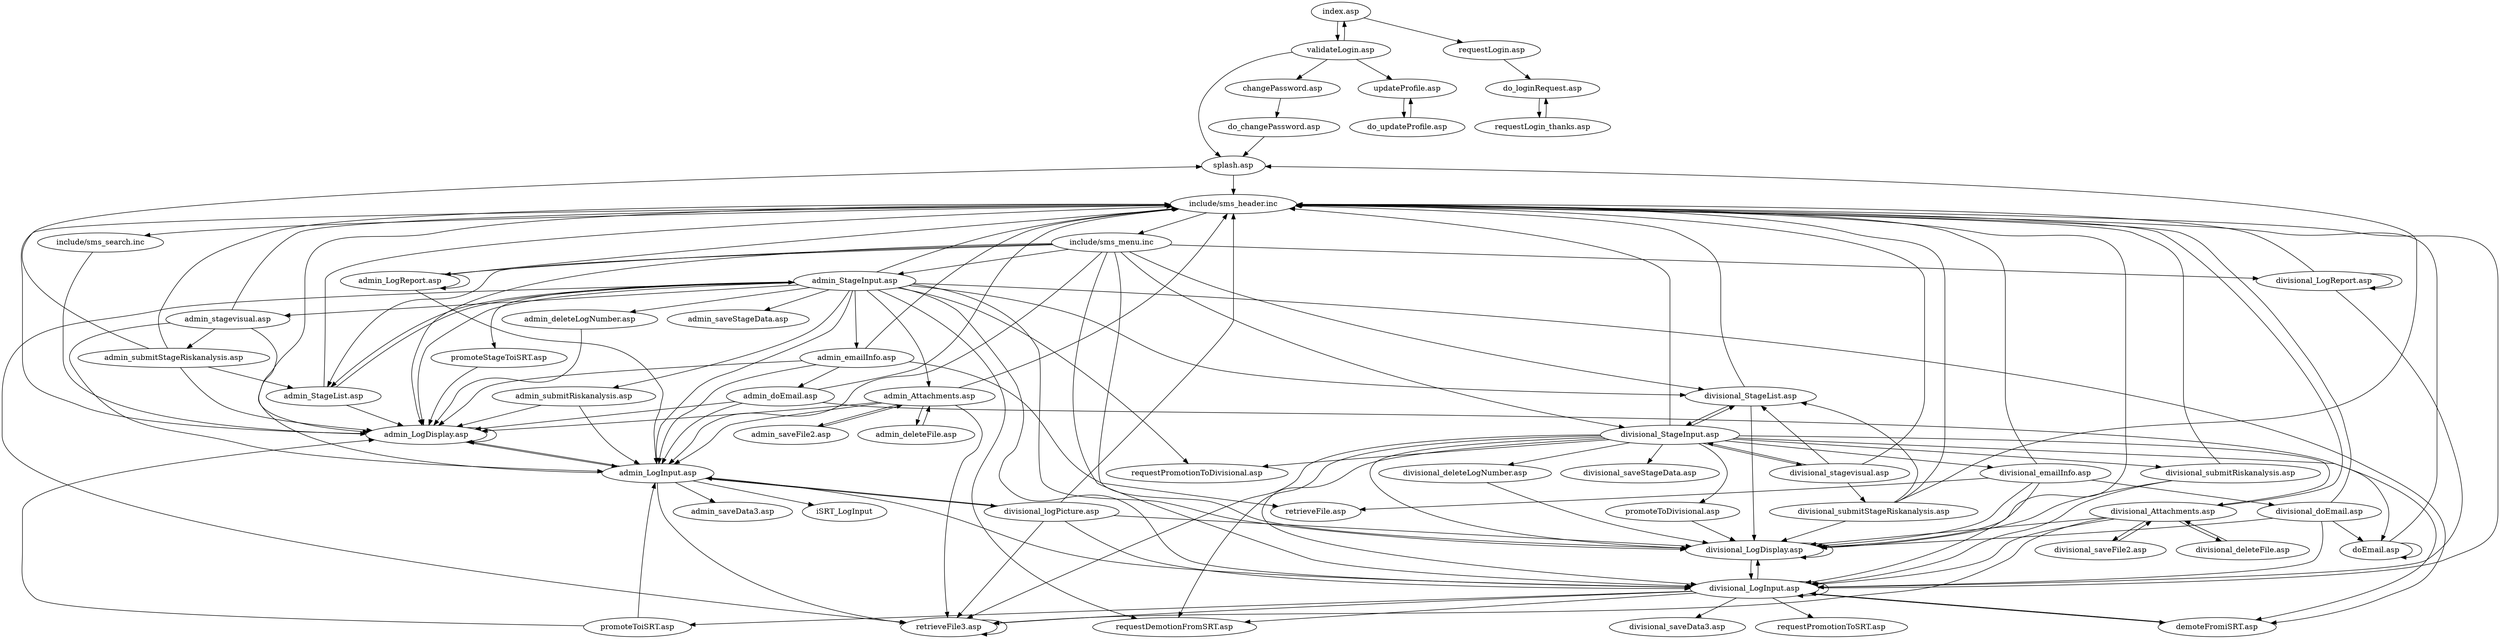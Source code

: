 // vim:set syn=dot foldmethod=marker:
digraph G {
    index [label="index.asp"];
    index -> validateLogin;
    index -> requestLogin;

    validateLogin [label="validateLogin.asp"];
    validateLogin -> updateProfile;
    validateLogin -> splash;
    validateLogin -> changePassword;
    validateLogin -> index;

    requestLogin [label="requestLogin.asp"];
    requestLogin -> do_loginRequest;

    do_loginRequest [label="do_loginRequest.asp"];
    do_loginRequest -> requestLogin_thanks;

    requestLogin_thanks [label="requestLogin_thanks.asp"];
    requestLogin_thanks -> do_loginRequest;

    updateProfile [label="updateProfile.asp"];
    updateProfile -> do_updateProfile;

    do_updateProfile [label="do_updateProfile.asp"];
    do_updateProfile -> updateProfile;

    changePassword [label="changePassword.asp"];
    changePassword -> do_changePassword;

    do_changePassword [label="do_changePassword.asp"];
    do_changePassword -> splash;

    splash [label="splash.asp"];
    splash -> inc_sms_header;

    inc_sms_header [label="include/sms_header.inc"];
    inc_sms_header -> inc_sms_menu;
    inc_sms_header -> inc_sms_search;

    inc_sms_menu [label="include/sms_menu.inc"];
    inc_sms_menu -> admin_LogDisplay;
    inc_sms_menu -> divisional_LogDisplay;
    inc_sms_menu -> admin_LogReport;
    inc_sms_menu -> divisional_LogReport;
    inc_sms_menu -> admin_LogInput;
    inc_sms_menu -> divisional_LogInput;
    inc_sms_menu -> admin_StageInput;
    inc_sms_menu -> admin_StageList;
    inc_sms_menu -> divisional_StageInput;
    inc_sms_menu -> divisional_StageList;

    inc_sms_search [label="include/sms_search.inc"];
    inc_sms_search -> admin_LogDisplay;

    admin_LogDisplay [label="admin_LogDisplay.asp"];
    admin_LogDisplay -> inc_sms_header;
    admin_LogDisplay -> admin_LogDisplay;
    admin_LogDisplay -> admin_LogInput;

    divisional_LogDisplay [label="divisional_LogDisplay.asp"];
    divisional_LogDisplay -> inc_sms_header;
    divisional_LogDisplay -> divisional_LogDisplay;
    divisional_LogDisplay -> divisional_LogInput;

    admin_LogReport [label="admin_LogReport.asp"];
    admin_LogReport -> inc_sms_header;
    admin_LogReport -> admin_LogReport;
    admin_LogReport -> admin_LogInput;

    divisional_LogReport [label="divisional_LogReport.asp"];
    divisional_LogReport -> inc_sms_header;
    divisional_LogReport -> divisional_LogReport;
    divisional_LogReport -> divisional_LogInput;

    admin_LogInput [label="admin_LogInput.asp"];
    admin_LogInput -> inc_sms_header;
    admin_LogInput -> admin_LogDisplay;
    admin_LogInput -> admin_saveData3;
    admin_LogInput -> divisional_LogInput;
    admin_LogInput -> iSRT_LogInput; // hmmmm
    admin_LogInput -> retrieveFile3;
    admin_LogInput -> divisional_logPicture;

    divisional_LogInput [label="divisional_LogInput.asp"];
    divisional_LogInput -> inc_sms_header;
    divisional_LogInput -> divisional_saveData3;
    divisional_LogInput -> divisional_LogDisplay;
    divisional_LogInput -> divisional_LogInput;
    divisional_LogInput -> retrieveFile3;
    divisional_LogInput -> requestPromotionToSRT;
    divisional_LogInput -> requestDemotionFromSRT;
    divisional_LogInput -> promoteToiSRT;
    divisional_LogInput -> demoteFromiSRT;

    admin_StageInput [label="admin_StageInput.asp"];
    admin_StageInput -> inc_sms_header;
    admin_StageInput -> admin_saveStageData;
    admin_StageInput -> admin_LogDisplay;
    admin_StageInput -> divisional_LogInput;
    admin_StageInput -> retrieveFile3;
    admin_StageInput -> admin_StageList;
    admin_StageInput -> requestPromotionToDivisional; // NOTE: sms_stage2 hardcoded!
    admin_StageInput -> divisional_StageList;
    admin_StageInput -> requestDemotionFromSRT;
    admin_StageInput -> divisional_LogDisplay;
    admin_StageInput -> promoteStageToiSRT;
    admin_StageInput -> demoteFromiSRT;
    admin_StageInput -> admin_stagevisual;
    admin_StageInput -> admin_emailInfo;
    admin_StageInput -> admin_LogInput;
    admin_StageInput -> admin_Attachments;
    admin_StageInput -> admin_submitRiskanalysis;
    admin_StageInput -> admin_deleteLogNumber;

    admin_StageList [label="admin_StageList.asp"];
    admin_StageList -> inc_sms_header;
    admin_StageList -> admin_LogDisplay;
    admin_StageList -> admin_StageInput;

    divisional_StageInput [label="divisional_StageInput.asp"];
    divisional_StageInput -> inc_sms_header;
    divisional_StageInput -> divisional_saveStageData;
    divisional_StageInput -> divisional_StageList;
    divisional_StageInput -> divisional_LogInput;
    divisional_StageInput -> retrieveFile3;
    divisional_StageInput -> requestPromotionToDivisional; // NOTE: sms_stage2 hardcoded!
    divisional_StageInput -> requestDemotionFromSRT;
    divisional_StageInput -> divisional_LogDisplay;
    divisional_StageInput -> promoteToDivisional;
    divisional_StageInput -> demoteFromiSRT;
    divisional_StageInput -> divisional_stagevisual;
    divisional_StageInput -> divisional_emailInfo;
    divisional_StageInput -> divisional_Attachments;
    divisional_StageInput -> divisional_submitRiskanalysis;
    divisional_StageInput -> divisional_deleteLogNumber;

    divisional_StageList [label="divisional_StageList.asp"];
    divisional_StageList -> inc_sms_header;
    divisional_StageList -> divisional_LogDisplay;
    divisional_StageList -> divisional_StageInput;

    admin_stagevisual [label="admin_stagevisual.asp"];
    admin_stagevisual -> inc_sms_header;
    admin_stagevisual -> admin_submitStageRiskanalysis;
    admin_stagevisual -> admin_LogInput;
    admin_stagevisual -> admin_LogDisplay;

    admin_emailInfo [label="admin_emailInfo.asp"];
    admin_emailInfo -> inc_sms_header;
    admin_emailInfo -> admin_doEmail;
    admin_emailInfo -> retrieveFile; // Note: NOT retrieveFile3
    admin_emailInfo -> admin_LogInput;
    admin_emailInfo -> admin_LogDisplay;

    admin_Attachments [label="admin_Attachments.asp"];
    admin_Attachments -> inc_sms_header;
    admin_Attachments -> admin_saveFile2;
    admin_Attachments -> admin_deleteFile;
    admin_Attachments -> retrieveFile3;
    admin_Attachments -> admin_LogInput;
    admin_Attachments -> admin_LogDisplay;

    admin_submitRiskanalysis [label="admin_submitRiskanalysis.asp"]; // NOTE: no inc_sms_header, still has banner and profile header
    admin_submitRiskanalysis -> admin_LogInput;
    admin_submitRiskanalysis -> admin_LogDisplay;

    admin_deleteLogNumber [label="admin_deleteLogNumber.asp"];
    admin_deleteLogNumber -> admin_LogDisplay;

    admin_saveStageData [label="admin_saveStageData.asp"];

    promoteStageToiSRT [label="promoteStageToiSRT.asp"];
    promoteStageToiSRT -> admin_LogDisplay;

    admin_submitStageRiskanalysis [label="admin_submitStageRiskanalysis.asp"];
    admin_submitStageRiskanalysis -> inc_sms_header;
    admin_submitStageRiskanalysis -> splash;
    admin_submitStageRiskanalysis -> admin_StageList;
    admin_submitStageRiskanalysis -> admin_LogDisplay;

    retrieveFile [label="retrieveFile.asp"];

    admin_doEmail [label="admin_doEmail.asp"];
    admin_doEmail -> inc_sms_header;
    admin_doEmail -> doEmail;
    admin_doEmail -> admin_LogInput;
    admin_doEmail -> admin_LogDisplay;

    admin_saveFile2 [label="admin_saveFile2.asp"];
    admin_saveFile2 -> admin_Attachments;

    admin_deleteFile [label="admin_deleteFile.asp"];
    admin_deleteFile -> admin_Attachments;

    divisional_deleteLogNumber [label="divisional_deleteLogNumber.asp"];
    divisional_deleteLogNumber -> divisional_LogDisplay;

    divisional_saveStageData [label="divisional_saveStageData.asp"];

    promoteToDivisional [label="promoteToDivisional.asp"];
    promoteToDivisional -> divisional_LogDisplay;

    divisional_stagevisual [label="divisional_stagevisual.asp"];
    divisional_stagevisual -> inc_sms_header;
    divisional_stagevisual -> divisional_submitStageRiskanalysis;
    divisional_stagevisual -> divisional_StageInput;
    divisional_stagevisual -> divisional_StageList;

    divisional_emailInfo [label="divisional_emailInfo.asp"];
    divisional_emailInfo -> inc_sms_header;
    divisional_emailInfo -> divisional_doEmail;
    divisional_emailInfo -> retrieveFile; // NOTE: NOT retrieveFile3
    divisional_emailInfo -> divisional_LogInput;
    divisional_emailInfo -> divisional_LogDisplay;

    divisional_Attachments [label="divisional_Attachments.asp"];
    divisional_Attachments -> inc_sms_header;
    divisional_Attachments -> divisional_saveFile2;
    divisional_Attachments -> divisional_deleteFile;
    divisional_Attachments -> retrieveFile3;
    divisional_Attachments -> divisional_LogInput;
    divisional_Attachments -> divisional_LogDisplay

    divisional_submitRiskanalysis [label="divisional_submitRiskanalysis.asp"];
    divisional_submitRiskanalysis -> inc_sms_header;
    divisional_submitRiskanalysis -> divisional_LogInput;
    divisional_submitRiskanalysis -> divisional_LogDisplay;

    divisional_deleteFile [label="divisional_deleteFile.asp"];
    divisional_deleteFile -> divisional_Attachments;

    divisional_saveFile2 [label="divisional_saveFile2.asp"];
    divisional_saveFile2 -> divisional_Attachments;

    divisional_doEmail [label="divisional_doEmail.asp"];
    divisional_doEmail -> inc_sms_header;
    divisional_doEmail -> doEmail;
    divisional_doEmail -> divisional_LogInput;
    divisional_doEmail -> divisional_LogDisplay;

    requestPromotionToSRT [label="requestPromotionToSRT.asp"];

    promoteToiSRT [label="promoteToiSRT.asp"];
    promoteToiSRT -> admin_LogDisplay;
    promoteToiSRT -> admin_LogInput;

    divisional_saveData3 [label="divisional_saveData3.asp"];

    requestDemotionFromSRT [label="requestDemotionFromSRT.asp"];

    demoteFromiSRT [label="demoteFromiSRT.asp"];
    demoteFromiSRT -> divisional_LogInput;

    requestPromotionToDivisional [label="requestPromotionToDivisional.asp"];

    retrieveFile3 [label="retrieveFile3.asp"];
    retrieveFile3 -> retrieveFile3;

    doEmail [label="doEmail.asp"];
    doEmail -> inc_sms_header;
    doEmail -> doEmail

    divisional_logPicture [label="divisional_logPicture.asp"];
    divisional_logPicture -> inc_sms_header;
    divisional_logPicture -> admin_LogInput;
    divisional_logPicture -> divisional_LogInput;
    divisional_logPicture -> retrieveFile3;
    divisional_logPicture -> divisional_LogDisplay;

    admin_saveData3 [label="admin_saveData3.asp"];

    divisional_submitStageRiskanalysis [label="divisional_submitStageRiskanalysis.asp"];
    divisional_submitStageRiskanalysis -> inc_sms_header;
    divisional_submitStageRiskanalysis -> splash;
    divisional_submitStageRiskanalysis -> divisional_LogDisplay;
    divisional_submitStageRiskanalysis -> divisional_StageList;
}
